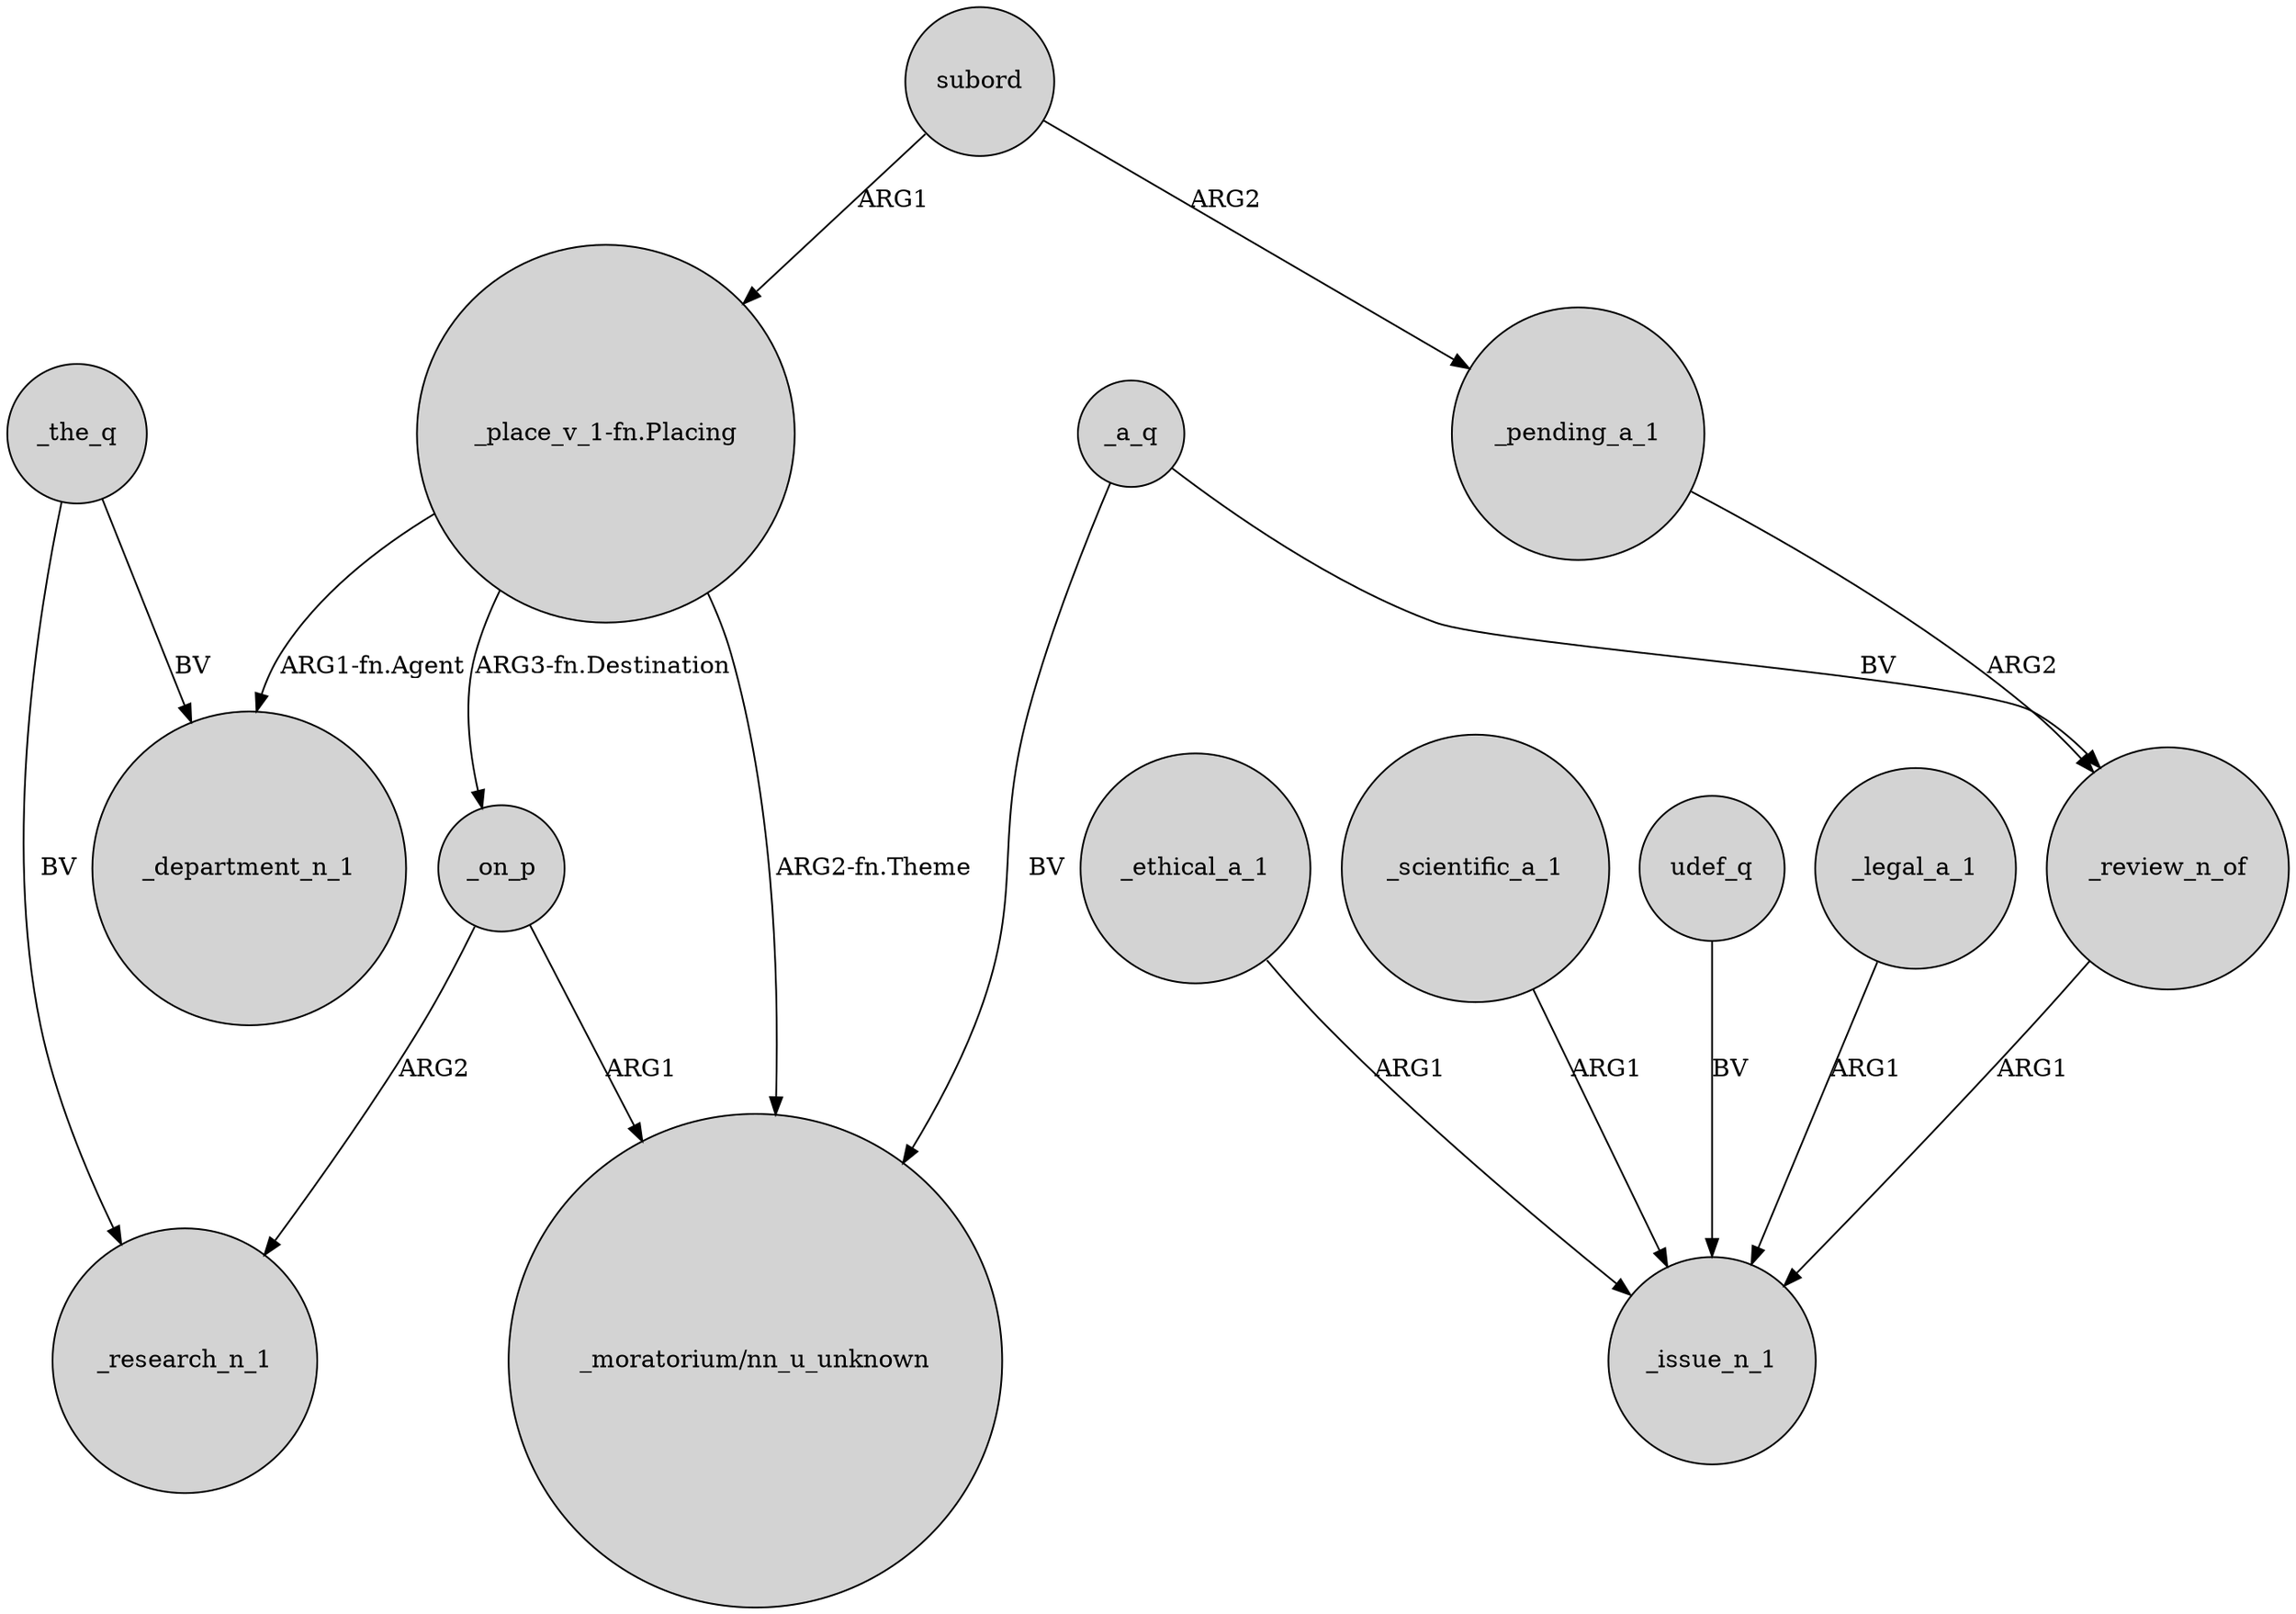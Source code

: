 digraph {
	node [shape=circle style=filled]
	"_place_v_1-fn.Placing" -> "_moratorium/nn_u_unknown" [label="ARG2-fn.Theme"]
	_the_q -> _research_n_1 [label=BV]
	"_place_v_1-fn.Placing" -> _on_p [label="ARG3-fn.Destination"]
	_ethical_a_1 -> _issue_n_1 [label=ARG1]
	_on_p -> "_moratorium/nn_u_unknown" [label=ARG1]
	_review_n_of -> _issue_n_1 [label=ARG1]
	_scientific_a_1 -> _issue_n_1 [label=ARG1]
	_pending_a_1 -> _review_n_of [label=ARG2]
	_the_q -> _department_n_1 [label=BV]
	subord -> "_place_v_1-fn.Placing" [label=ARG1]
	_on_p -> _research_n_1 [label=ARG2]
	subord -> _pending_a_1 [label=ARG2]
	udef_q -> _issue_n_1 [label=BV]
	_legal_a_1 -> _issue_n_1 [label=ARG1]
	_a_q -> _review_n_of [label=BV]
	_a_q -> "_moratorium/nn_u_unknown" [label=BV]
	"_place_v_1-fn.Placing" -> _department_n_1 [label="ARG1-fn.Agent"]
}
